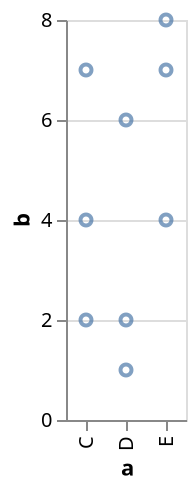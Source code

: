 {
    "$schema": "https://vega.github.io/schema/vega-lite/v2.json",
    "data": {
        "values": [
            {
                "a": "C",
                "b": 2
            },
            {
                "a": "C",
                "b": 7
            },
            {
                "a": "C",
                "b": 4
            },
            {
                "a": "D",
                "b": 1
            },
            {
                "a": "D",
                "b": 2
            },
            {
                "a": "D",
                "b": 6
            },
            {
                "a": "E",
                "b": 8
            },
            {
                "a": "E",
                "b": 4
            },
            {
                "a": "E",
                "b": 7
            }
        ]
    },
    "encoding": {
        "x": {
            "field": "a",
            "type": "nominal"
        },
        "y": {
            "field": "b",
            "type": "quantitative"
        }
    },
    "mark": "point"
}
